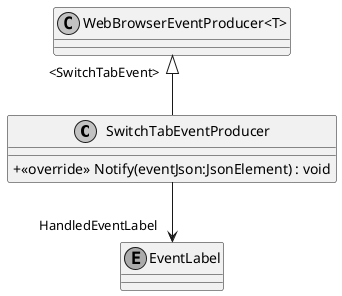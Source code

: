 @startuml
skinparam monochrome true
skinparam ClassAttributeIconSize 0
class SwitchTabEventProducer {
    + <<override>> Notify(eventJson:JsonElement) : void
}
class "WebBrowserEventProducer<T>" {
}
enum "EventLabel"
"WebBrowserEventProducer<T>" "<SwitchTabEvent>" <|-- SwitchTabEventProducer
SwitchTabEventProducer --> "HandledEventLabel" EventLabel
@enduml
